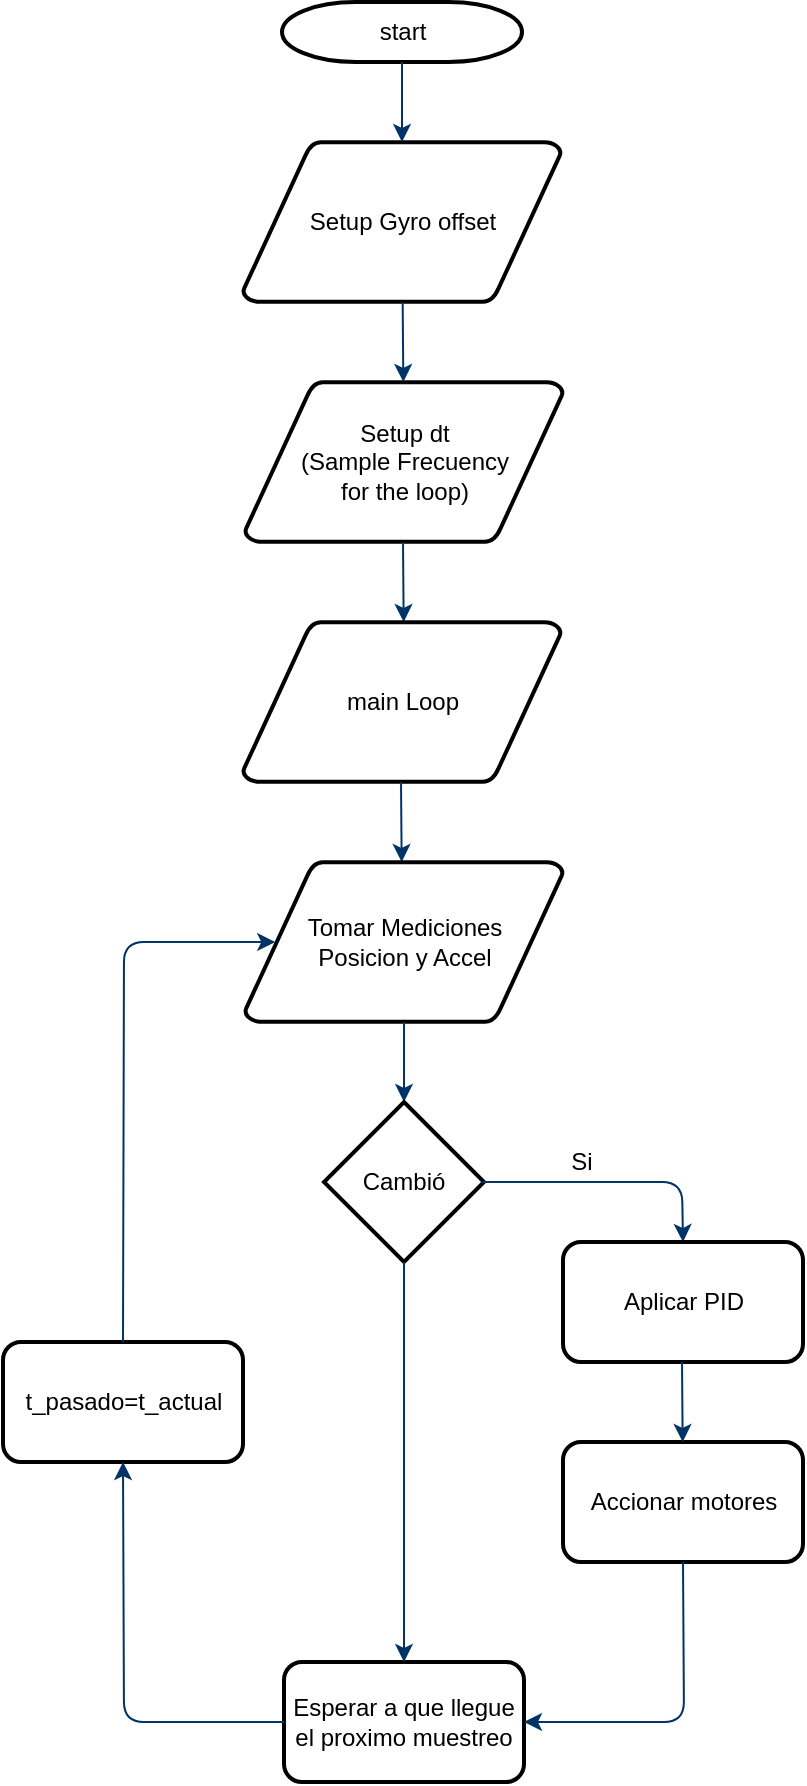 <mxfile version="20.6.0" type="device"><diagram id="6a731a19-8d31-9384-78a2-239565b7b9f0" name="Page-1"><mxGraphModel dx="1418" dy="740" grid="1" gridSize="10" guides="1" tooltips="1" connect="1" arrows="1" fold="1" page="1" pageScale="1" pageWidth="1169" pageHeight="827" background="none" math="0" shadow="0"><root><mxCell id="0"/><mxCell id="1" parent="0"/><mxCell id="2" value="start" style="shape=mxgraph.flowchart.terminator;strokeWidth=2;gradientColor=none;gradientDirection=north;fontStyle=0;html=1;" parent="1" vertex="1"><mxGeometry x="260" y="60" width="120" height="30" as="geometry"/></mxCell><mxCell id="3" value="Setup Gyro offset" style="shape=mxgraph.flowchart.data;strokeWidth=2;gradientColor=none;gradientDirection=north;fontStyle=0;html=1;" parent="1" vertex="1"><mxGeometry x="240.5" y="130" width="159" height="80" as="geometry"/></mxCell><mxCell id="5" value="Setup dt&lt;br&gt;(Sample Frecuency&lt;br&gt;for the loop)" style="shape=mxgraph.flowchart.data;strokeWidth=2;gradientColor=none;gradientDirection=north;fontStyle=0;html=1;" parent="1" vertex="1"><mxGeometry x="241.5" y="250" width="159" height="80" as="geometry"/></mxCell><mxCell id="7" style="fontStyle=1;strokeColor=#003366;strokeWidth=1;html=1;" parent="1" source="2" target="3" edge="1"><mxGeometry relative="1" as="geometry"/></mxCell><mxCell id="8" style="fontStyle=1;strokeColor=#003366;strokeWidth=1;html=1;" parent="1" source="3" target="5" edge="1"><mxGeometry relative="1" as="geometry"/></mxCell><mxCell id="sAHFxTfpglJSQX6Czuv1-58" style="fontStyle=1;strokeColor=#003366;strokeWidth=1;html=1;" edge="1" parent="1"><mxGeometry relative="1" as="geometry"><mxPoint x="320.503" y="330" as="sourcePoint"/><mxPoint x="320.837" y="370" as="targetPoint"/></mxGeometry></mxCell><mxCell id="sAHFxTfpglJSQX6Czuv1-59" value="main Loop" style="shape=mxgraph.flowchart.data;strokeWidth=2;gradientColor=none;gradientDirection=north;fontStyle=0;html=1;" vertex="1" parent="1"><mxGeometry x="240.5" y="370" width="159" height="80" as="geometry"/></mxCell><mxCell id="sAHFxTfpglJSQX6Czuv1-60" style="fontStyle=1;strokeColor=#003366;strokeWidth=1;html=1;" edge="1" parent="1"><mxGeometry relative="1" as="geometry"><mxPoint x="319.503" y="450" as="sourcePoint"/><mxPoint x="319.837" y="490" as="targetPoint"/></mxGeometry></mxCell><mxCell id="sAHFxTfpglJSQX6Czuv1-63" value="&lt;div&gt;Tomar Mediciones&lt;/div&gt;&lt;div&gt;Posicion y Accel&lt;br&gt;&lt;/div&gt;" style="shape=mxgraph.flowchart.data;strokeWidth=2;gradientColor=none;gradientDirection=north;fontStyle=0;html=1;" vertex="1" parent="1"><mxGeometry x="241.5" y="490" width="159" height="80" as="geometry"/></mxCell><mxCell id="sAHFxTfpglJSQX6Czuv1-65" style="fontStyle=1;strokeColor=#003366;strokeWidth=1;html=1;exitX=0.5;exitY=1;exitDx=0;exitDy=0;exitPerimeter=0;entryX=0.5;entryY=0;entryDx=0;entryDy=0;" edge="1" parent="1" source="sAHFxTfpglJSQX6Czuv1-63" target="sAHFxTfpglJSQX6Czuv1-68"><mxGeometry relative="1" as="geometry"><mxPoint x="360" y="590" as="sourcePoint"/><mxPoint x="320.837" y="610" as="targetPoint"/></mxGeometry></mxCell><mxCell id="sAHFxTfpglJSQX6Czuv1-68" value="Cambió" style="rhombus;whiteSpace=wrap;html=1;strokeColor=default;strokeWidth=2;fontFamily=Helvetica;fontSize=12;fontColor=default;fillColor=default;gradientColor=none;gradientDirection=north;" vertex="1" parent="1"><mxGeometry x="281" y="610" width="80" height="80" as="geometry"/></mxCell><mxCell id="sAHFxTfpglJSQX6Czuv1-69" style="fontStyle=1;strokeColor=#003366;strokeWidth=1;html=1;entryX=0.5;entryY=0;entryDx=0;entryDy=0;" edge="1" parent="1" target="sAHFxTfpglJSQX6Czuv1-71"><mxGeometry relative="1" as="geometry"><mxPoint x="360.003" y="650" as="sourcePoint"/><mxPoint x="470" y="650" as="targetPoint"/><Array as="points"><mxPoint x="460" y="650"/></Array></mxGeometry></mxCell><mxCell id="sAHFxTfpglJSQX6Czuv1-70" value="Si" style="text;html=1;strokeColor=none;fillColor=none;align=center;verticalAlign=middle;whiteSpace=wrap;rounded=0;strokeWidth=2;fontFamily=Helvetica;fontSize=12;fontColor=default;" vertex="1" parent="1"><mxGeometry x="380" y="625" width="60" height="30" as="geometry"/></mxCell><mxCell id="sAHFxTfpglJSQX6Czuv1-71" value="Aplicar PID" style="rounded=1;whiteSpace=wrap;html=1;strokeColor=default;strokeWidth=2;fontFamily=Helvetica;fontSize=12;fontColor=default;fillColor=default;gradientColor=none;gradientDirection=north;" vertex="1" parent="1"><mxGeometry x="400.5" y="680" width="120" height="60" as="geometry"/></mxCell><mxCell id="sAHFxTfpglJSQX6Czuv1-72" value="Accionar motores" style="rounded=1;whiteSpace=wrap;html=1;strokeColor=default;strokeWidth=2;fontFamily=Helvetica;fontSize=12;fontColor=default;fillColor=default;gradientColor=none;gradientDirection=north;" vertex="1" parent="1"><mxGeometry x="400.5" y="780" width="120" height="60" as="geometry"/></mxCell><mxCell id="sAHFxTfpglJSQX6Czuv1-73" style="fontStyle=1;strokeColor=#003366;strokeWidth=1;html=1;" edge="1" parent="1"><mxGeometry relative="1" as="geometry"><mxPoint x="460.003" y="740" as="sourcePoint"/><mxPoint x="460.337" y="780" as="targetPoint"/></mxGeometry></mxCell><mxCell id="sAHFxTfpglJSQX6Czuv1-74" value="Esperar a que llegue el proximo muestreo" style="rounded=1;whiteSpace=wrap;html=1;strokeColor=default;strokeWidth=2;fontFamily=Helvetica;fontSize=12;fontColor=default;fillColor=default;gradientColor=none;gradientDirection=north;" vertex="1" parent="1"><mxGeometry x="261" y="890" width="120" height="60" as="geometry"/></mxCell><mxCell id="sAHFxTfpglJSQX6Czuv1-75" style="fontStyle=1;strokeColor=#003366;strokeWidth=1;html=1;exitX=0.5;exitY=1;exitDx=0;exitDy=0;entryX=1;entryY=0.5;entryDx=0;entryDy=0;" edge="1" parent="1" source="sAHFxTfpglJSQX6Czuv1-72" target="sAHFxTfpglJSQX6Czuv1-74"><mxGeometry relative="1" as="geometry"><mxPoint x="460.003" y="850" as="sourcePoint"/><mxPoint x="460.337" y="890" as="targetPoint"/><Array as="points"><mxPoint x="461" y="920"/></Array></mxGeometry></mxCell><mxCell id="sAHFxTfpglJSQX6Czuv1-76" style="fontStyle=1;strokeColor=#003366;strokeWidth=1;html=1;exitX=0.5;exitY=1;exitDx=0;exitDy=0;entryX=0.5;entryY=0;entryDx=0;entryDy=0;" edge="1" parent="1" source="sAHFxTfpglJSQX6Czuv1-68" target="sAHFxTfpglJSQX6Czuv1-74"><mxGeometry relative="1" as="geometry"><mxPoint x="350.503" y="600" as="sourcePoint"/><mxPoint x="350.837" y="640" as="targetPoint"/></mxGeometry></mxCell><mxCell id="sAHFxTfpglJSQX6Czuv1-77" value="t_pasado=t_actual" style="rounded=1;whiteSpace=wrap;html=1;strokeColor=default;strokeWidth=2;fontFamily=Helvetica;fontSize=12;fontColor=default;fillColor=default;gradientColor=none;gradientDirection=north;" vertex="1" parent="1"><mxGeometry x="120.5" y="730" width="120" height="60" as="geometry"/></mxCell><mxCell id="sAHFxTfpglJSQX6Czuv1-78" style="fontStyle=1;strokeColor=#003366;strokeWidth=1;html=1;exitX=0;exitY=0.5;exitDx=0;exitDy=0;entryX=0.5;entryY=1;entryDx=0;entryDy=0;" edge="1" parent="1" source="sAHFxTfpglJSQX6Czuv1-74" target="sAHFxTfpglJSQX6Czuv1-77"><mxGeometry relative="1" as="geometry"><mxPoint x="360.503" y="610" as="sourcePoint"/><mxPoint x="360.837" y="650" as="targetPoint"/><Array as="points"><mxPoint x="181" y="920"/></Array></mxGeometry></mxCell><mxCell id="sAHFxTfpglJSQX6Czuv1-79" style="fontStyle=1;strokeColor=#003366;strokeWidth=1;html=1;exitX=0.5;exitY=0;exitDx=0;exitDy=0;entryX=0.095;entryY=0.5;entryDx=0;entryDy=0;entryPerimeter=0;" edge="1" parent="1" source="sAHFxTfpglJSQX6Czuv1-77" target="sAHFxTfpglJSQX6Czuv1-63"><mxGeometry relative="1" as="geometry"><mxPoint x="370.503" y="620" as="sourcePoint"/><mxPoint x="370.837" y="660" as="targetPoint"/><Array as="points"><mxPoint x="181" y="530"/></Array></mxGeometry></mxCell></root></mxGraphModel></diagram></mxfile>